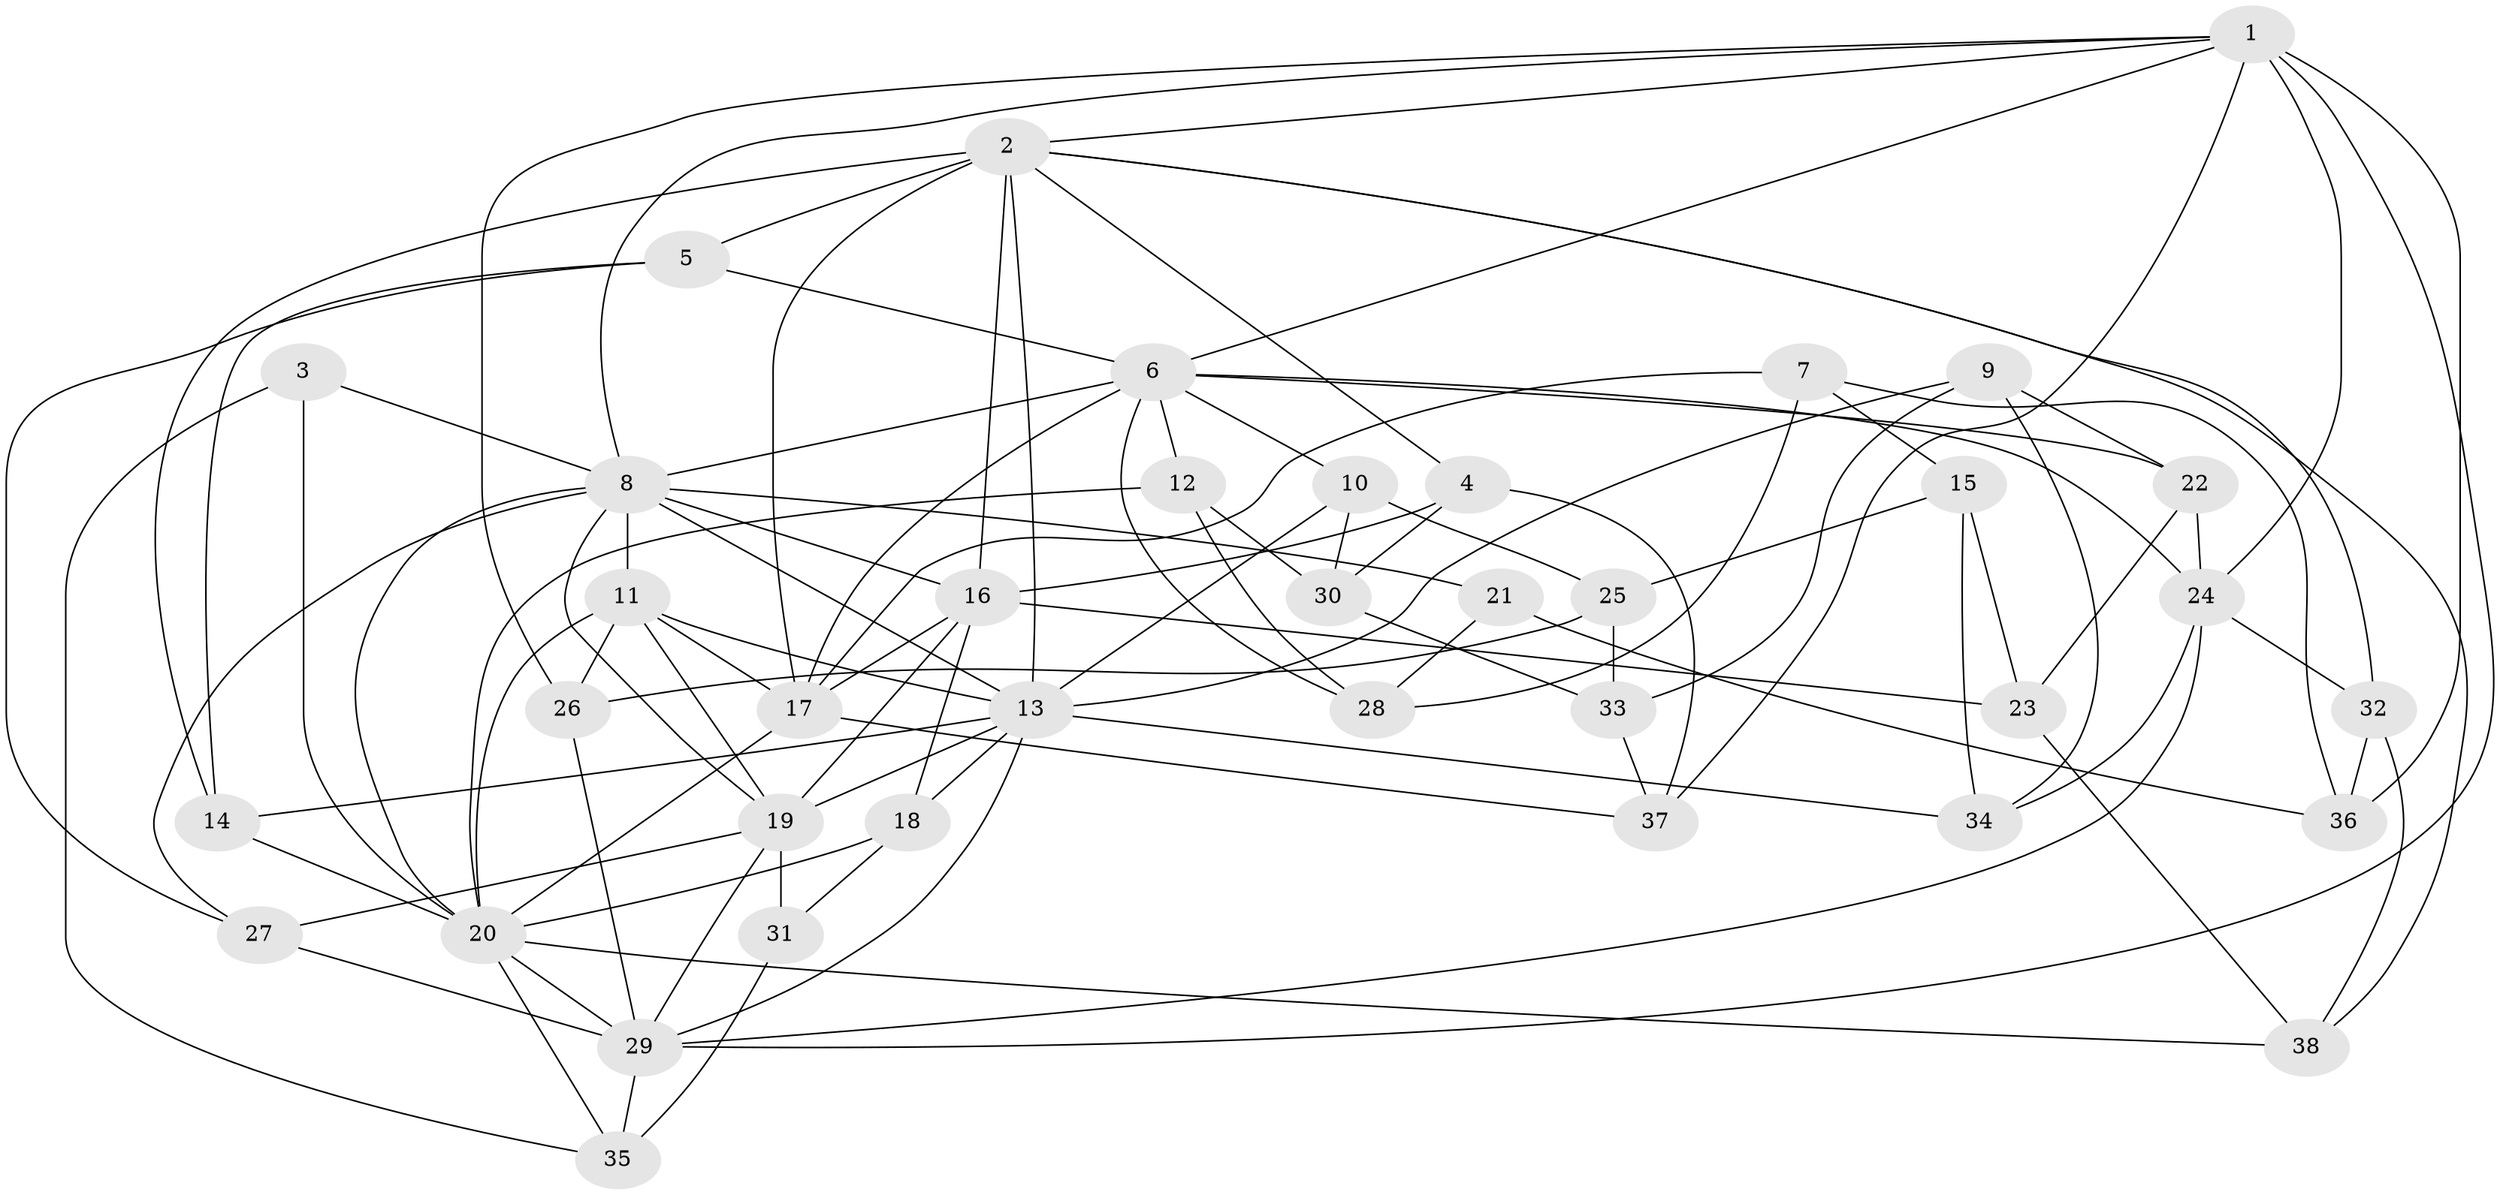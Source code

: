 // original degree distribution, {4: 1.0}
// Generated by graph-tools (version 1.1) at 2025/53/03/04/25 22:53:34]
// undirected, 38 vertices, 99 edges
graph export_dot {
  node [color=gray90,style=filled];
  1;
  2;
  3;
  4;
  5;
  6;
  7;
  8;
  9;
  10;
  11;
  12;
  13;
  14;
  15;
  16;
  17;
  18;
  19;
  20;
  21;
  22;
  23;
  24;
  25;
  26;
  27;
  28;
  29;
  30;
  31;
  32;
  33;
  34;
  35;
  36;
  37;
  38;
  1 -- 2 [weight=1.0];
  1 -- 6 [weight=1.0];
  1 -- 8 [weight=1.0];
  1 -- 24 [weight=1.0];
  1 -- 26 [weight=1.0];
  1 -- 29 [weight=1.0];
  1 -- 36 [weight=1.0];
  1 -- 37 [weight=1.0];
  2 -- 4 [weight=1.0];
  2 -- 5 [weight=1.0];
  2 -- 13 [weight=1.0];
  2 -- 14 [weight=1.0];
  2 -- 16 [weight=2.0];
  2 -- 17 [weight=1.0];
  2 -- 32 [weight=1.0];
  2 -- 38 [weight=1.0];
  3 -- 8 [weight=1.0];
  3 -- 20 [weight=2.0];
  3 -- 35 [weight=1.0];
  4 -- 16 [weight=1.0];
  4 -- 30 [weight=1.0];
  4 -- 37 [weight=1.0];
  5 -- 6 [weight=1.0];
  5 -- 14 [weight=1.0];
  5 -- 27 [weight=1.0];
  6 -- 8 [weight=1.0];
  6 -- 10 [weight=1.0];
  6 -- 12 [weight=1.0];
  6 -- 17 [weight=2.0];
  6 -- 22 [weight=1.0];
  6 -- 24 [weight=1.0];
  6 -- 28 [weight=1.0];
  7 -- 15 [weight=1.0];
  7 -- 17 [weight=1.0];
  7 -- 28 [weight=1.0];
  7 -- 36 [weight=1.0];
  8 -- 11 [weight=2.0];
  8 -- 13 [weight=1.0];
  8 -- 16 [weight=1.0];
  8 -- 19 [weight=1.0];
  8 -- 20 [weight=1.0];
  8 -- 21 [weight=2.0];
  8 -- 27 [weight=1.0];
  9 -- 13 [weight=1.0];
  9 -- 22 [weight=1.0];
  9 -- 33 [weight=1.0];
  9 -- 34 [weight=1.0];
  10 -- 13 [weight=1.0];
  10 -- 25 [weight=1.0];
  10 -- 30 [weight=1.0];
  11 -- 13 [weight=1.0];
  11 -- 17 [weight=2.0];
  11 -- 19 [weight=1.0];
  11 -- 20 [weight=1.0];
  11 -- 26 [weight=1.0];
  12 -- 20 [weight=1.0];
  12 -- 28 [weight=1.0];
  12 -- 30 [weight=1.0];
  13 -- 14 [weight=1.0];
  13 -- 18 [weight=1.0];
  13 -- 19 [weight=1.0];
  13 -- 29 [weight=1.0];
  13 -- 34 [weight=1.0];
  14 -- 20 [weight=1.0];
  15 -- 23 [weight=1.0];
  15 -- 25 [weight=1.0];
  15 -- 34 [weight=1.0];
  16 -- 17 [weight=1.0];
  16 -- 18 [weight=1.0];
  16 -- 19 [weight=3.0];
  16 -- 23 [weight=1.0];
  17 -- 20 [weight=2.0];
  17 -- 37 [weight=1.0];
  18 -- 20 [weight=1.0];
  18 -- 31 [weight=1.0];
  19 -- 27 [weight=1.0];
  19 -- 29 [weight=1.0];
  19 -- 31 [weight=2.0];
  20 -- 29 [weight=1.0];
  20 -- 35 [weight=1.0];
  20 -- 38 [weight=1.0];
  21 -- 28 [weight=1.0];
  21 -- 36 [weight=1.0];
  22 -- 23 [weight=1.0];
  22 -- 24 [weight=1.0];
  23 -- 38 [weight=1.0];
  24 -- 29 [weight=1.0];
  24 -- 32 [weight=1.0];
  24 -- 34 [weight=1.0];
  25 -- 26 [weight=1.0];
  25 -- 33 [weight=1.0];
  26 -- 29 [weight=1.0];
  27 -- 29 [weight=1.0];
  29 -- 35 [weight=1.0];
  30 -- 33 [weight=1.0];
  31 -- 35 [weight=1.0];
  32 -- 36 [weight=1.0];
  32 -- 38 [weight=1.0];
  33 -- 37 [weight=1.0];
}
